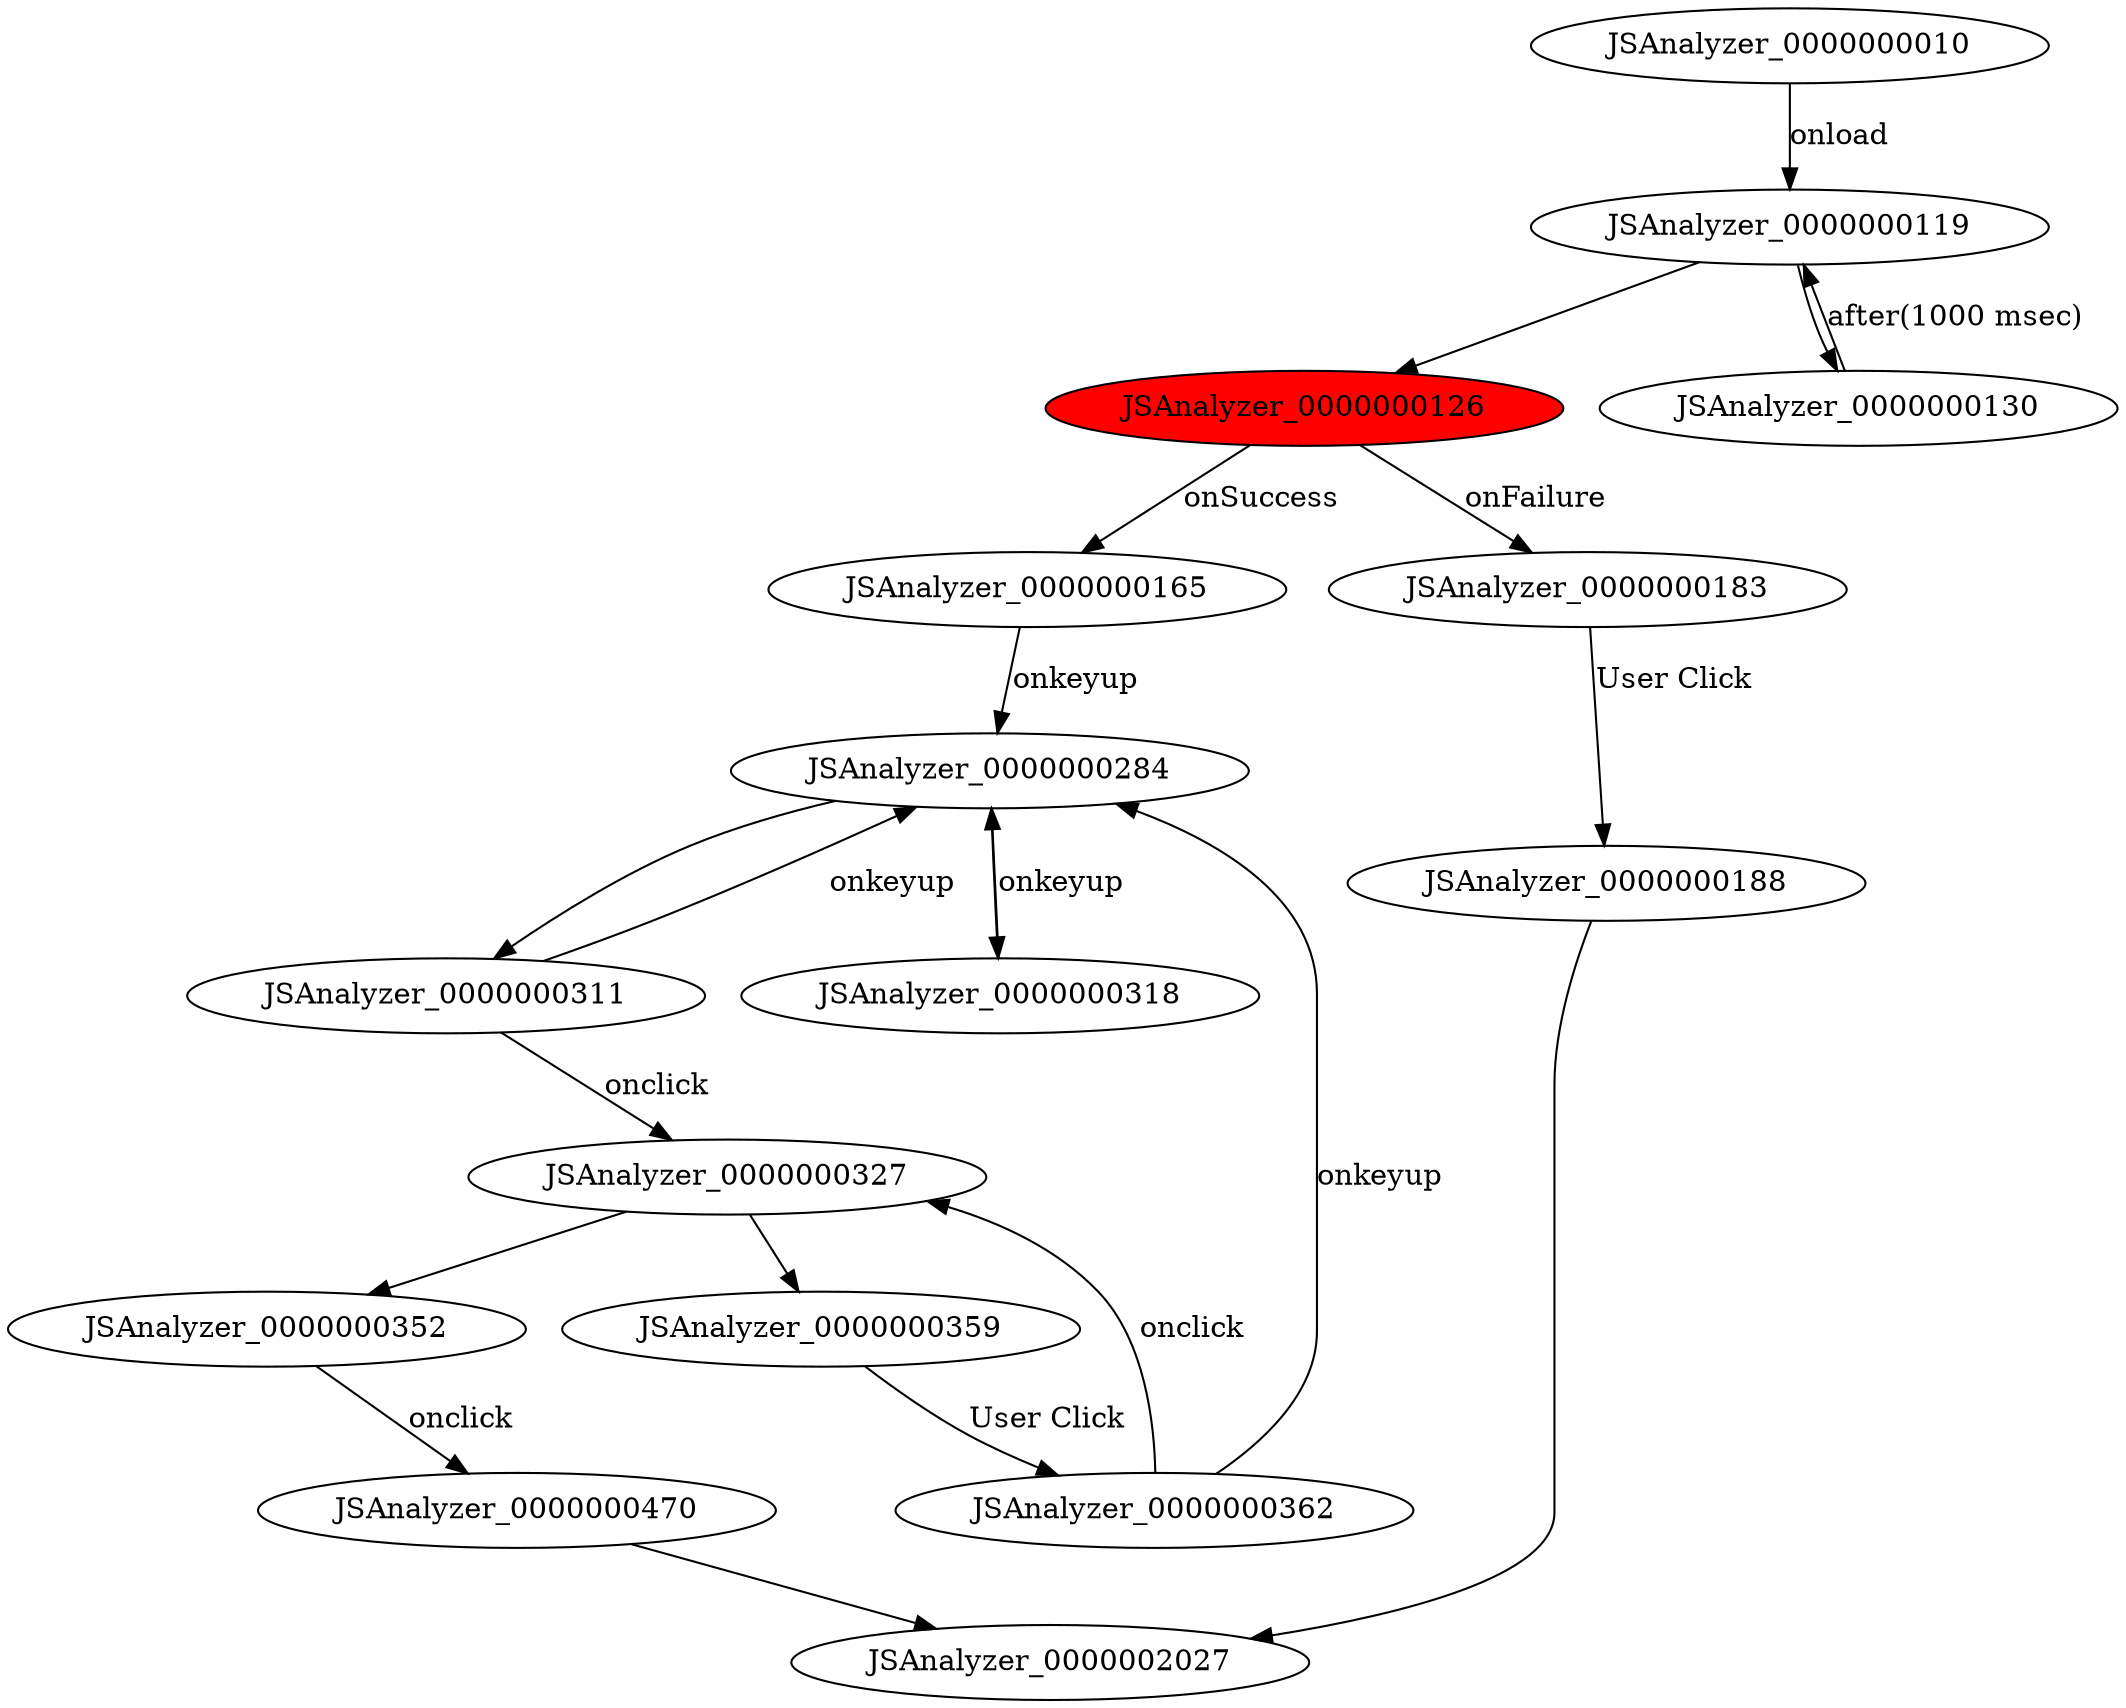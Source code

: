 digraph FSM {
JSAnalyzer_0000000010 [];
JSAnalyzer_0000000119 [];
JSAnalyzer_0000000126 [style=filled,fillcolor=red];
JSAnalyzer_0000000130 [];
JSAnalyzer_0000000165 [];
JSAnalyzer_0000000183 [];
JSAnalyzer_0000000284 [];
JSAnalyzer_0000000311 [];
JSAnalyzer_0000000318 [];
JSAnalyzer_0000000327 [];
JSAnalyzer_0000000352 [];
JSAnalyzer_0000000359 [];
JSAnalyzer_0000000470 [];
JSAnalyzer_0000000188 [];
JSAnalyzer_0000000362 [];
JSAnalyzer_0000000119 -> JSAnalyzer_0000000126 []
JSAnalyzer_0000000119 -> JSAnalyzer_0000000130 []
JSAnalyzer_0000000284 -> JSAnalyzer_0000000311 []
JSAnalyzer_0000000284 -> JSAnalyzer_0000000318 []
JSAnalyzer_0000000327 -> JSAnalyzer_0000000352 []
JSAnalyzer_0000000327 -> JSAnalyzer_0000000359 []
JSAnalyzer_0000000010 -> JSAnalyzer_0000000119 [label="onload"]
JSAnalyzer_0000000126 -> JSAnalyzer_0000000165 [label="onSuccess"]
JSAnalyzer_0000000126 -> JSAnalyzer_0000000183 [label="onFailure"]
JSAnalyzer_0000000130 -> JSAnalyzer_0000000119 [label="after(1000 msec)"]
JSAnalyzer_0000000165 -> JSAnalyzer_0000000284 [label="onkeyup"]
JSAnalyzer_0000000183 -> JSAnalyzer_0000000188 [label="User Click"]
JSAnalyzer_0000000311 -> JSAnalyzer_0000000284 [label="onkeyup"]
JSAnalyzer_0000000311 -> JSAnalyzer_0000000327 [label="onclick"]
JSAnalyzer_0000000318 -> JSAnalyzer_0000000284 [label="onkeyup"]
JSAnalyzer_0000000352 -> JSAnalyzer_0000000470 [label="onclick"]
JSAnalyzer_0000000359 -> JSAnalyzer_0000000362 [label="User Click"]
JSAnalyzer_0000000362 -> JSAnalyzer_0000000284 [label="onkeyup"]
JSAnalyzer_0000000362 -> JSAnalyzer_0000000327 [label="onclick"]
JSAnalyzer_0000000470 -> JSAnalyzer_0000002027 []
JSAnalyzer_0000000188 -> JSAnalyzer_0000002027 []
}
